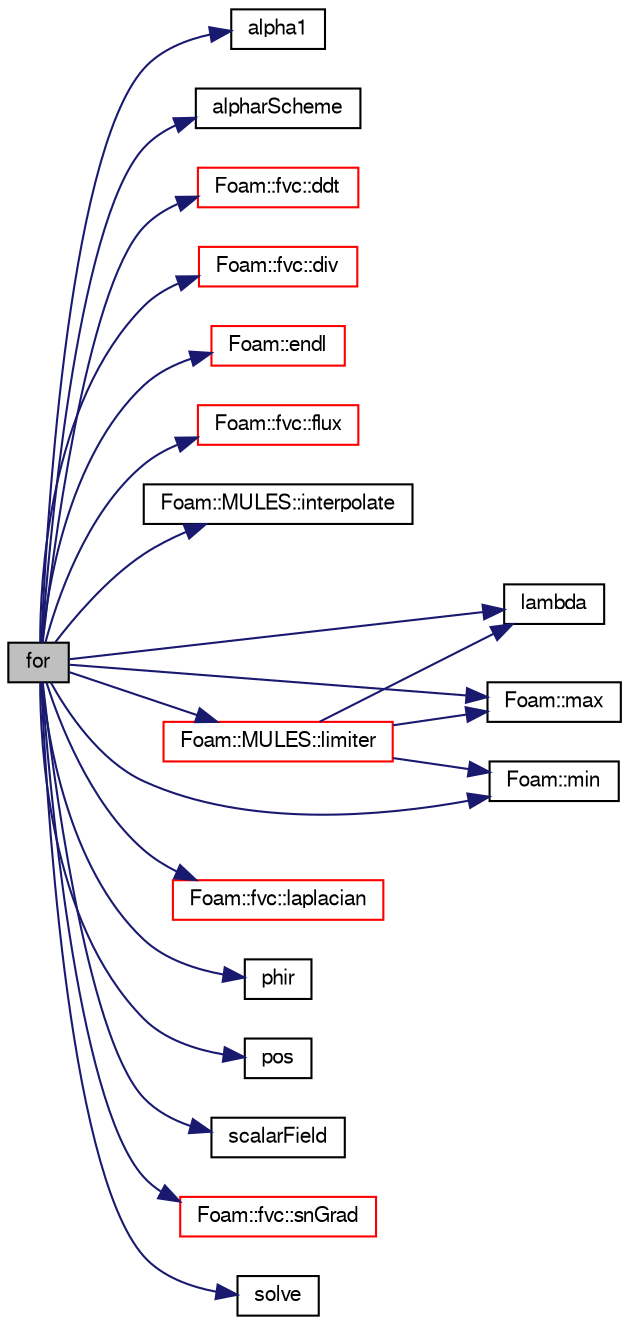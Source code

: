 digraph "for"
{
  bgcolor="transparent";
  edge [fontname="FreeSans",fontsize="10",labelfontname="FreeSans",labelfontsize="10"];
  node [fontname="FreeSans",fontsize="10",shape=record];
  rankdir="LR";
  Node4 [label="for",height=0.2,width=0.4,color="black", fillcolor="grey75", style="filled", fontcolor="black"];
  Node4 -> Node5 [color="midnightblue",fontsize="10",style="solid",fontname="FreeSans"];
  Node5 [label="alpha1",height=0.2,width=0.4,color="black",URL="$a39119.html#aced3d8b3bb357ea9c4de0585cdc824ce"];
  Node4 -> Node6 [color="midnightblue",fontsize="10",style="solid",fontname="FreeSans"];
  Node6 [label="alpharScheme",height=0.2,width=0.4,color="black",URL="$a38534.html#a7215f2a2f324f53472d95072b4a379e8"];
  Node4 -> Node7 [color="midnightblue",fontsize="10",style="solid",fontname="FreeSans"];
  Node7 [label="Foam::fvc::ddt",height=0.2,width=0.4,color="red",URL="$a21134.html#a5dc871206ab86042756c8ccfdc5797ad"];
  Node4 -> Node68 [color="midnightblue",fontsize="10",style="solid",fontname="FreeSans"];
  Node68 [label="Foam::fvc::div",height=0.2,width=0.4,color="red",URL="$a21134.html#a585533948ad80abfe589d920c641f251"];
  Node4 -> Node9 [color="midnightblue",fontsize="10",style="solid",fontname="FreeSans"];
  Node9 [label="Foam::endl",height=0.2,width=0.4,color="red",URL="$a21124.html#a2db8fe02a0d3909e9351bb4275b23ce4",tooltip="Add newline and flush stream. "];
  Node4 -> Node309 [color="midnightblue",fontsize="10",style="solid",fontname="FreeSans"];
  Node309 [label="Foam::fvc::flux",height=0.2,width=0.4,color="red",URL="$a21134.html#ae13d777d84cef9a101ae5a61d5ce29af"];
  Node4 -> Node317 [color="midnightblue",fontsize="10",style="solid",fontname="FreeSans"];
  Node317 [label="Foam::MULES::interpolate",height=0.2,width=0.4,color="black",URL="$a21136.html#a4d62f21551985d814104861e7c1d9b4f"];
  Node4 -> Node318 [color="midnightblue",fontsize="10",style="solid",fontname="FreeSans"];
  Node318 [label="lambda",height=0.2,width=0.4,color="black",URL="$a39047.html#ac90f959a4cd5bd0bc0d60e8c9fe14021"];
  Node4 -> Node319 [color="midnightblue",fontsize="10",style="solid",fontname="FreeSans"];
  Node319 [label="Foam::fvc::laplacian",height=0.2,width=0.4,color="red",URL="$a21134.html#ac75bff389d0405149b204b0d7ac214cd"];
  Node4 -> Node321 [color="midnightblue",fontsize="10",style="solid",fontname="FreeSans"];
  Node321 [label="Foam::MULES::limiter",height=0.2,width=0.4,color="red",URL="$a21136.html#ae90eb6b771613f9ffe9bbe814bc2d479"];
  Node321 -> Node318 [color="midnightblue",fontsize="10",style="solid",fontname="FreeSans"];
  Node321 -> Node216 [color="midnightblue",fontsize="10",style="solid",fontname="FreeSans"];
  Node216 [label="Foam::max",height=0.2,width=0.4,color="black",URL="$a21124.html#ac993e906cf2774ae77e666bc24e81733"];
  Node321 -> Node217 [color="midnightblue",fontsize="10",style="solid",fontname="FreeSans"];
  Node217 [label="Foam::min",height=0.2,width=0.4,color="black",URL="$a21124.html#a253e112ad2d56d96230ff39ea7f442dc"];
  Node4 -> Node216 [color="midnightblue",fontsize="10",style="solid",fontname="FreeSans"];
  Node4 -> Node217 [color="midnightblue",fontsize="10",style="solid",fontname="FreeSans"];
  Node4 -> Node333 [color="midnightblue",fontsize="10",style="solid",fontname="FreeSans"];
  Node333 [label="phir",height=0.2,width=0.4,color="black",URL="$a38534.html#a4467c6170d33d993a4e646952bde9020"];
  Node4 -> Node334 [color="midnightblue",fontsize="10",style="solid",fontname="FreeSans"];
  Node334 [label="pos",height=0.2,width=0.4,color="black",URL="$a12539.html#a44b9821c8742536715efac47391df780"];
  Node4 -> Node335 [color="midnightblue",fontsize="10",style="solid",fontname="FreeSans"];
  Node335 [label="scalarField",height=0.2,width=0.4,color="black",URL="$a19001.html#afcd8855c276a98ae9604b35c8fb5b81e"];
  Node4 -> Node336 [color="midnightblue",fontsize="10",style="solid",fontname="FreeSans"];
  Node336 [label="Foam::fvc::snGrad",height=0.2,width=0.4,color="red",URL="$a21134.html#a15da734ee906cb52cf17937ab84c41a0"];
  Node4 -> Node338 [color="midnightblue",fontsize="10",style="solid",fontname="FreeSans"];
  Node338 [label="solve",height=0.2,width=0.4,color="black",URL="$a39260.html#a431d981b59b387621eb5f71c7e92d5ba"];
}
